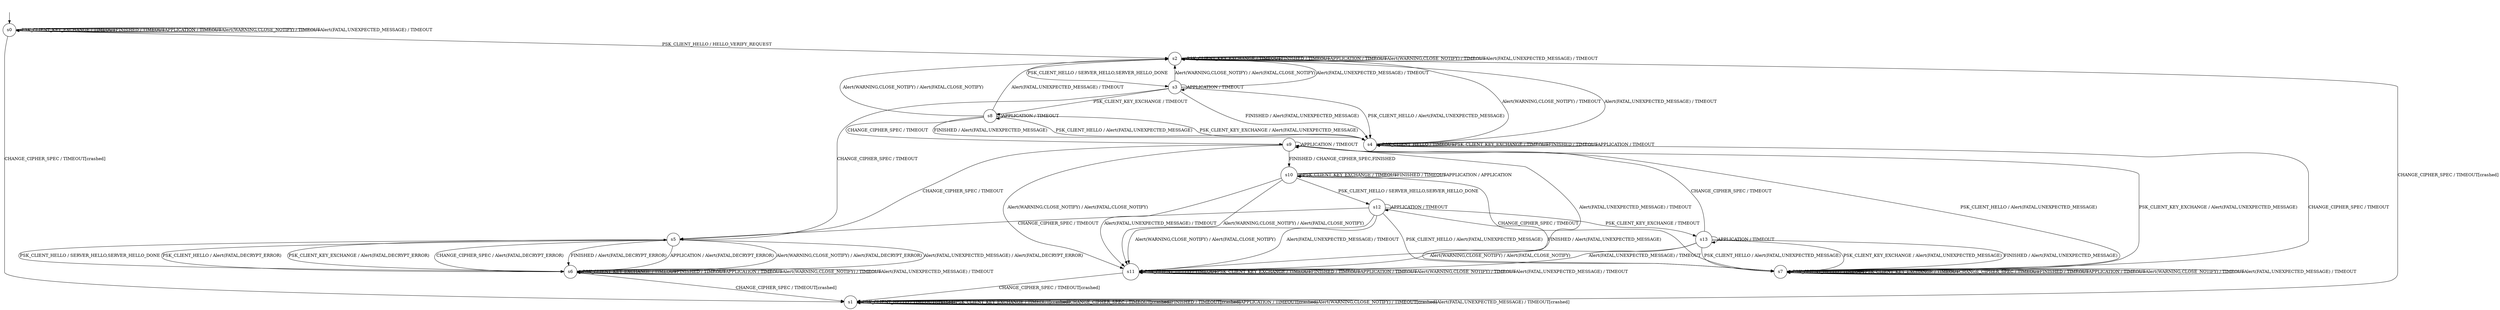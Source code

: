 digraph g {
__start0 [label="" shape="none"];

	s0 [shape="circle" label="s0"];
	s1 [shape="circle" label="s1"];
	s2 [shape="circle" label="s2"];
	s3 [shape="circle" label="s3"];
	s4 [shape="circle" label="s4"];
	s5 [shape="circle" label="s5"];
	s6 [shape="circle" label="s6"];
	s7 [shape="circle" label="s7"];
	s8 [shape="circle" label="s8"];
	s9 [shape="circle" label="s9"];
	s10 [shape="circle" label="s10"];
	s11 [shape="circle" label="s11"];
	s12 [shape="circle" label="s12"];
	s13 [shape="circle" label="s13"];
	s0 -> s2 [label="PSK_CLIENT_HELLO / HELLO_VERIFY_REQUEST"];
	s0 -> s0 [label="PSK_CLIENT_KEY_EXCHANGE / TIMEOUT"];
	s0 -> s1 [label="CHANGE_CIPHER_SPEC / TIMEOUT[crashed]"];
	s0 -> s0 [label="FINISHED / TIMEOUT"];
	s0 -> s0 [label="APPLICATION / TIMEOUT"];
	s0 -> s0 [label="Alert(WARNING,CLOSE_NOTIFY) / TIMEOUT"];
	s0 -> s0 [label="Alert(FATAL,UNEXPECTED_MESSAGE) / TIMEOUT"];
	s1 -> s1 [label="PSK_CLIENT_HELLO / TIMEOUT[crashed]"];
	s1 -> s1 [label="PSK_CLIENT_KEY_EXCHANGE / TIMEOUT[crashed]"];
	s1 -> s1 [label="CHANGE_CIPHER_SPEC / TIMEOUT[crashed]"];
	s1 -> s1 [label="FINISHED / TIMEOUT[crashed]"];
	s1 -> s1 [label="APPLICATION / TIMEOUT[crashed]"];
	s1 -> s1 [label="Alert(WARNING,CLOSE_NOTIFY) / TIMEOUT[crashed]"];
	s1 -> s1 [label="Alert(FATAL,UNEXPECTED_MESSAGE) / TIMEOUT[crashed]"];
	s2 -> s3 [label="PSK_CLIENT_HELLO / SERVER_HELLO,SERVER_HELLO_DONE"];
	s2 -> s2 [label="PSK_CLIENT_KEY_EXCHANGE / TIMEOUT"];
	s2 -> s1 [label="CHANGE_CIPHER_SPEC / TIMEOUT[crashed]"];
	s2 -> s2 [label="FINISHED / TIMEOUT"];
	s2 -> s2 [label="APPLICATION / TIMEOUT"];
	s2 -> s2 [label="Alert(WARNING,CLOSE_NOTIFY) / TIMEOUT"];
	s2 -> s2 [label="Alert(FATAL,UNEXPECTED_MESSAGE) / TIMEOUT"];
	s3 -> s4 [label="PSK_CLIENT_HELLO / Alert(FATAL,UNEXPECTED_MESSAGE)"];
	s3 -> s8 [label="PSK_CLIENT_KEY_EXCHANGE / TIMEOUT"];
	s3 -> s5 [label="CHANGE_CIPHER_SPEC / TIMEOUT"];
	s3 -> s4 [label="FINISHED / Alert(FATAL,UNEXPECTED_MESSAGE)"];
	s3 -> s3 [label="APPLICATION / TIMEOUT"];
	s3 -> s2 [label="Alert(WARNING,CLOSE_NOTIFY) / Alert(FATAL,CLOSE_NOTIFY)"];
	s3 -> s2 [label="Alert(FATAL,UNEXPECTED_MESSAGE) / TIMEOUT"];
	s4 -> s4 [label="PSK_CLIENT_HELLO / TIMEOUT"];
	s4 -> s4 [label="PSK_CLIENT_KEY_EXCHANGE / TIMEOUT"];
	s4 -> s7 [label="CHANGE_CIPHER_SPEC / TIMEOUT"];
	s4 -> s4 [label="FINISHED / TIMEOUT"];
	s4 -> s4 [label="APPLICATION / TIMEOUT"];
	s4 -> s2 [label="Alert(WARNING,CLOSE_NOTIFY) / TIMEOUT"];
	s4 -> s2 [label="Alert(FATAL,UNEXPECTED_MESSAGE) / TIMEOUT"];
	s5 -> s6 [label="PSK_CLIENT_HELLO / Alert(FATAL,DECRYPT_ERROR)"];
	s5 -> s6 [label="PSK_CLIENT_KEY_EXCHANGE / Alert(FATAL,DECRYPT_ERROR)"];
	s5 -> s6 [label="CHANGE_CIPHER_SPEC / Alert(FATAL,DECRYPT_ERROR)"];
	s5 -> s6 [label="FINISHED / Alert(FATAL,DECRYPT_ERROR)"];
	s5 -> s6 [label="APPLICATION / Alert(FATAL,DECRYPT_ERROR)"];
	s5 -> s6 [label="Alert(WARNING,CLOSE_NOTIFY) / Alert(FATAL,DECRYPT_ERROR)"];
	s5 -> s6 [label="Alert(FATAL,UNEXPECTED_MESSAGE) / Alert(FATAL,DECRYPT_ERROR)"];
	s6 -> s5 [label="PSK_CLIENT_HELLO / SERVER_HELLO,SERVER_HELLO_DONE"];
	s6 -> s6 [label="PSK_CLIENT_KEY_EXCHANGE / TIMEOUT"];
	s6 -> s1 [label="CHANGE_CIPHER_SPEC / TIMEOUT[crashed]"];
	s6 -> s6 [label="FINISHED / TIMEOUT"];
	s6 -> s6 [label="APPLICATION / TIMEOUT"];
	s6 -> s6 [label="Alert(WARNING,CLOSE_NOTIFY) / TIMEOUT"];
	s6 -> s6 [label="Alert(FATAL,UNEXPECTED_MESSAGE) / TIMEOUT"];
	s7 -> s7 [label="PSK_CLIENT_HELLO / TIMEOUT"];
	s7 -> s7 [label="PSK_CLIENT_KEY_EXCHANGE / TIMEOUT"];
	s7 -> s7 [label="CHANGE_CIPHER_SPEC / TIMEOUT"];
	s7 -> s7 [label="FINISHED / TIMEOUT"];
	s7 -> s7 [label="APPLICATION / TIMEOUT"];
	s7 -> s7 [label="Alert(WARNING,CLOSE_NOTIFY) / TIMEOUT"];
	s7 -> s7 [label="Alert(FATAL,UNEXPECTED_MESSAGE) / TIMEOUT"];
	s8 -> s4 [label="PSK_CLIENT_HELLO / Alert(FATAL,UNEXPECTED_MESSAGE)"];
	s8 -> s4 [label="PSK_CLIENT_KEY_EXCHANGE / Alert(FATAL,UNEXPECTED_MESSAGE)"];
	s8 -> s9 [label="CHANGE_CIPHER_SPEC / TIMEOUT"];
	s8 -> s4 [label="FINISHED / Alert(FATAL,UNEXPECTED_MESSAGE)"];
	s8 -> s8 [label="APPLICATION / TIMEOUT"];
	s8 -> s2 [label="Alert(WARNING,CLOSE_NOTIFY) / Alert(FATAL,CLOSE_NOTIFY)"];
	s8 -> s2 [label="Alert(FATAL,UNEXPECTED_MESSAGE) / TIMEOUT"];
	s9 -> s7 [label="PSK_CLIENT_HELLO / Alert(FATAL,UNEXPECTED_MESSAGE)"];
	s9 -> s7 [label="PSK_CLIENT_KEY_EXCHANGE / Alert(FATAL,UNEXPECTED_MESSAGE)"];
	s9 -> s5 [label="CHANGE_CIPHER_SPEC / TIMEOUT"];
	s9 -> s10 [label="FINISHED / CHANGE_CIPHER_SPEC,FINISHED"];
	s9 -> s9 [label="APPLICATION / TIMEOUT"];
	s9 -> s11 [label="Alert(WARNING,CLOSE_NOTIFY) / Alert(FATAL,CLOSE_NOTIFY)"];
	s9 -> s11 [label="Alert(FATAL,UNEXPECTED_MESSAGE) / TIMEOUT"];
	s10 -> s12 [label="PSK_CLIENT_HELLO / SERVER_HELLO,SERVER_HELLO_DONE"];
	s10 -> s10 [label="PSK_CLIENT_KEY_EXCHANGE / TIMEOUT"];
	s10 -> s7 [label="CHANGE_CIPHER_SPEC / TIMEOUT"];
	s10 -> s10 [label="FINISHED / TIMEOUT"];
	s10 -> s10 [label="APPLICATION / APPLICATION"];
	s10 -> s11 [label="Alert(WARNING,CLOSE_NOTIFY) / Alert(FATAL,CLOSE_NOTIFY)"];
	s10 -> s11 [label="Alert(FATAL,UNEXPECTED_MESSAGE) / TIMEOUT"];
	s11 -> s11 [label="PSK_CLIENT_HELLO / TIMEOUT"];
	s11 -> s11 [label="PSK_CLIENT_KEY_EXCHANGE / TIMEOUT"];
	s11 -> s1 [label="CHANGE_CIPHER_SPEC / TIMEOUT[crashed]"];
	s11 -> s11 [label="FINISHED / TIMEOUT"];
	s11 -> s11 [label="APPLICATION / TIMEOUT"];
	s11 -> s11 [label="Alert(WARNING,CLOSE_NOTIFY) / TIMEOUT"];
	s11 -> s11 [label="Alert(FATAL,UNEXPECTED_MESSAGE) / TIMEOUT"];
	s12 -> s7 [label="PSK_CLIENT_HELLO / Alert(FATAL,UNEXPECTED_MESSAGE)"];
	s12 -> s13 [label="PSK_CLIENT_KEY_EXCHANGE / TIMEOUT"];
	s12 -> s5 [label="CHANGE_CIPHER_SPEC / TIMEOUT"];
	s12 -> s7 [label="FINISHED / Alert(FATAL,UNEXPECTED_MESSAGE)"];
	s12 -> s12 [label="APPLICATION / TIMEOUT"];
	s12 -> s11 [label="Alert(WARNING,CLOSE_NOTIFY) / Alert(FATAL,CLOSE_NOTIFY)"];
	s12 -> s11 [label="Alert(FATAL,UNEXPECTED_MESSAGE) / TIMEOUT"];
	s13 -> s7 [label="PSK_CLIENT_HELLO / Alert(FATAL,UNEXPECTED_MESSAGE)"];
	s13 -> s7 [label="PSK_CLIENT_KEY_EXCHANGE / Alert(FATAL,UNEXPECTED_MESSAGE)"];
	s13 -> s9 [label="CHANGE_CIPHER_SPEC / TIMEOUT"];
	s13 -> s7 [label="FINISHED / Alert(FATAL,UNEXPECTED_MESSAGE)"];
	s13 -> s13 [label="APPLICATION / TIMEOUT"];
	s13 -> s11 [label="Alert(WARNING,CLOSE_NOTIFY) / Alert(FATAL,CLOSE_NOTIFY)"];
	s13 -> s11 [label="Alert(FATAL,UNEXPECTED_MESSAGE) / TIMEOUT"];

__start0 -> s0;
}
